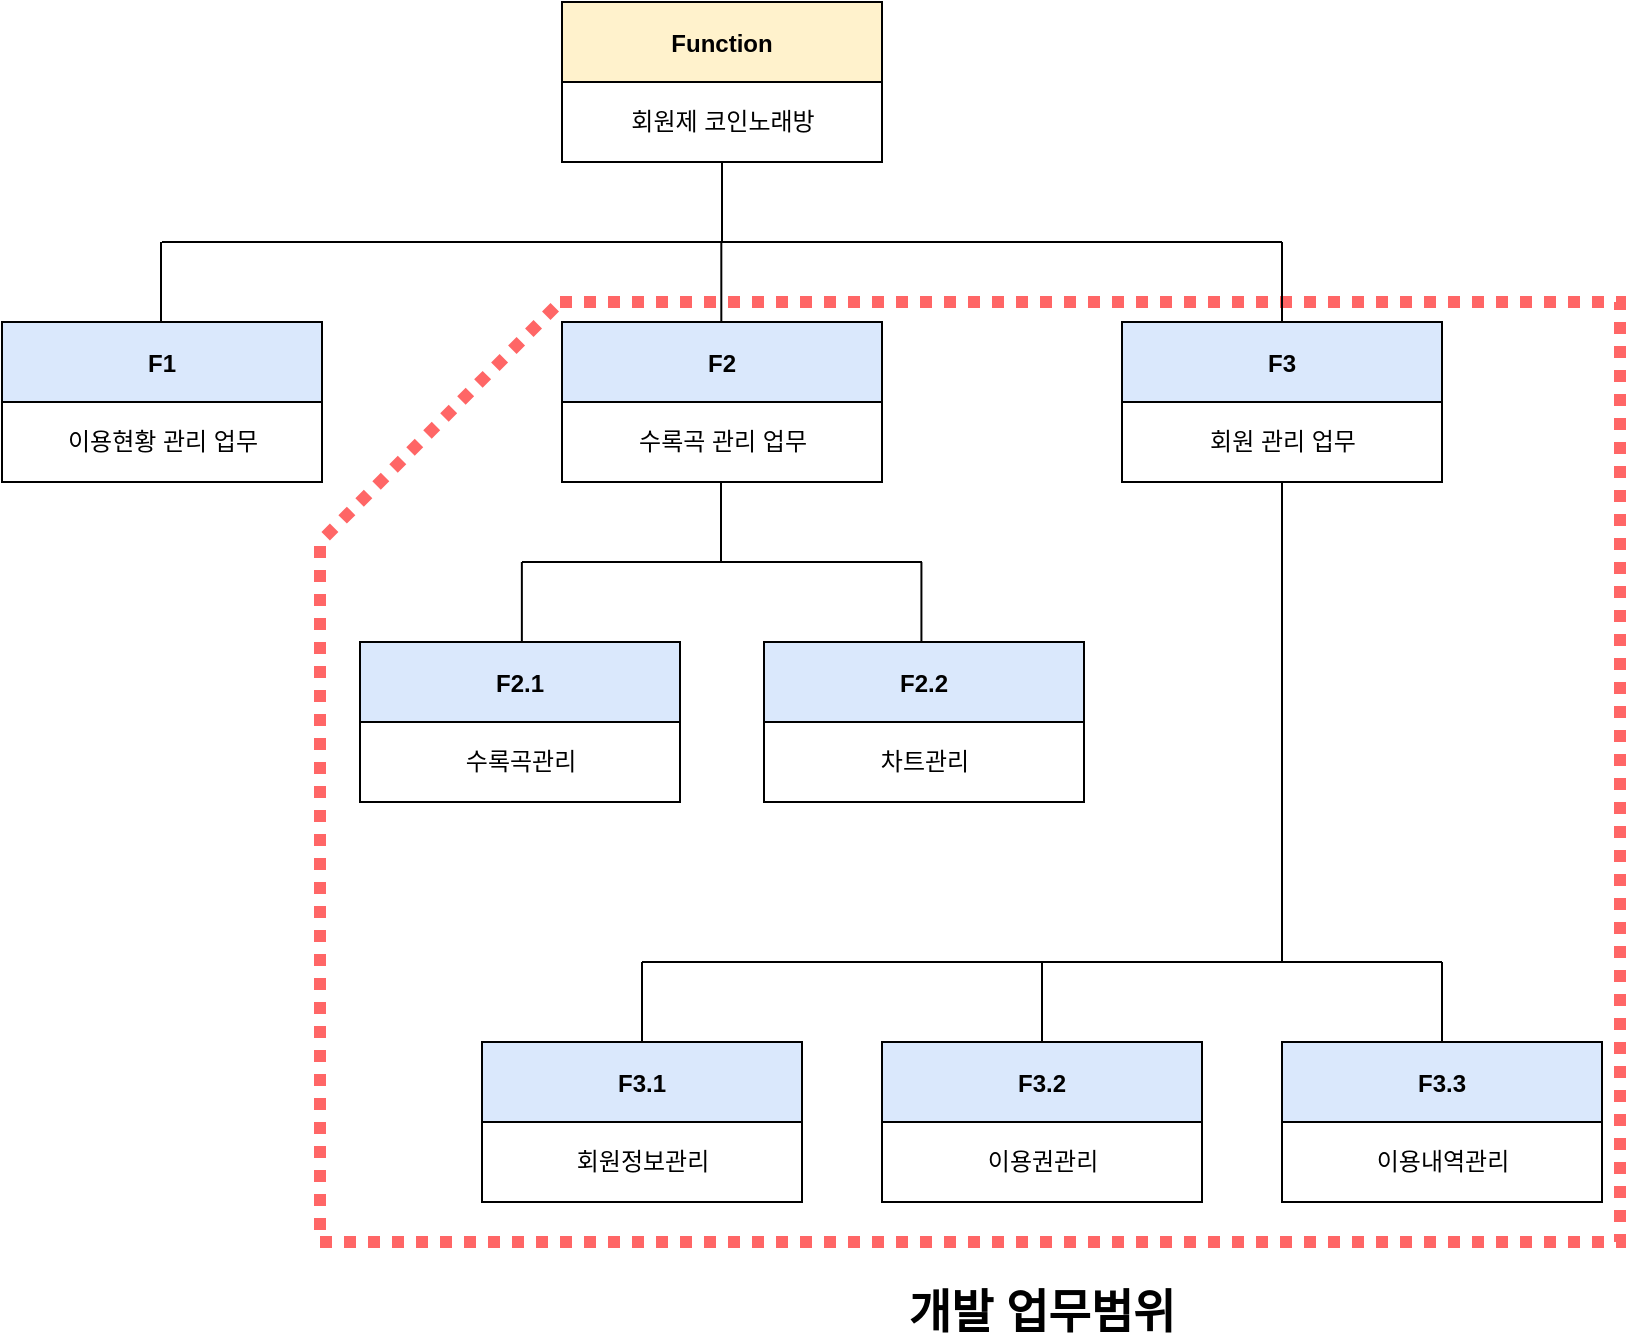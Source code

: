 <mxfile version="17.4.5" type="github">
  <diagram id="UmnkcHYLlbkWY7YtJigW" name="기능분해도">
    <mxGraphModel dx="989" dy="1083" grid="1" gridSize="10" guides="1" tooltips="1" connect="1" arrows="1" fold="1" page="1" pageScale="1" pageWidth="827" pageHeight="1169" math="0" shadow="0">
      <root>
        <mxCell id="0" />
        <mxCell id="1" parent="0" />
        <mxCell id="TtTyZ-AKI0meQdyoexvj-36" value="" style="shape=card;whiteSpace=wrap;html=1;strokeColor=#FF6666;size=120;dashed=1;dashPattern=1 1;strokeWidth=6;" vertex="1" parent="1">
          <mxGeometry x="170" y="470" width="650" height="470" as="geometry" />
        </mxCell>
        <mxCell id="TtTyZ-AKI0meQdyoexvj-1" value="Function" style="swimlane;startSize=40;fillColor=#fff2cc;strokeColor=#000000;" vertex="1" parent="1">
          <mxGeometry x="291" y="320" width="160" height="80" as="geometry" />
        </mxCell>
        <mxCell id="TtTyZ-AKI0meQdyoexvj-2" value="회원제 코인노래방" style="text;html=1;align=center;verticalAlign=middle;resizable=0;points=[];autosize=1;strokeColor=none;fillColor=none;" vertex="1" parent="1">
          <mxGeometry x="316" y="370" width="110" height="20" as="geometry" />
        </mxCell>
        <mxCell id="TtTyZ-AKI0meQdyoexvj-3" value="" style="endArrow=none;html=1;rounded=0;" edge="1" parent="1">
          <mxGeometry width="50" height="50" relative="1" as="geometry">
            <mxPoint x="371" y="440" as="sourcePoint" />
            <mxPoint x="371" y="400" as="targetPoint" />
          </mxGeometry>
        </mxCell>
        <mxCell id="TtTyZ-AKI0meQdyoexvj-4" value="" style="endArrow=none;html=1;rounded=0;" edge="1" parent="1">
          <mxGeometry width="50" height="50" relative="1" as="geometry">
            <mxPoint x="91" y="440" as="sourcePoint" />
            <mxPoint x="371" y="440" as="targetPoint" />
          </mxGeometry>
        </mxCell>
        <mxCell id="TtTyZ-AKI0meQdyoexvj-5" value="" style="endArrow=none;html=1;rounded=0;" edge="1" parent="1">
          <mxGeometry width="50" height="50" relative="1" as="geometry">
            <mxPoint x="90.5" y="480" as="sourcePoint" />
            <mxPoint x="90.5" y="440" as="targetPoint" />
          </mxGeometry>
        </mxCell>
        <mxCell id="TtTyZ-AKI0meQdyoexvj-6" value="F1" style="swimlane;startSize=40;fillColor=#dae8fc;strokeColor=#000000;" vertex="1" parent="1">
          <mxGeometry x="11" y="480" width="160" height="80" as="geometry" />
        </mxCell>
        <mxCell id="TtTyZ-AKI0meQdyoexvj-7" value="이용현황 관리 업무" style="text;html=1;align=center;verticalAlign=middle;resizable=0;points=[];autosize=1;strokeColor=none;fillColor=none;" vertex="1" parent="1">
          <mxGeometry x="31" y="530" width="120" height="20" as="geometry" />
        </mxCell>
        <mxCell id="TtTyZ-AKI0meQdyoexvj-8" value="F2" style="swimlane;startSize=40;fillColor=#dae8fc;strokeColor=#000000;" vertex="1" parent="1">
          <mxGeometry x="291" y="480" width="160" height="80" as="geometry" />
        </mxCell>
        <mxCell id="TtTyZ-AKI0meQdyoexvj-9" value="수록곡 관리 업무" style="text;html=1;align=center;verticalAlign=middle;resizable=0;points=[];autosize=1;strokeColor=none;fillColor=none;" vertex="1" parent="1">
          <mxGeometry x="316" y="530" width="110" height="20" as="geometry" />
        </mxCell>
        <mxCell id="TtTyZ-AKI0meQdyoexvj-10" value="" style="endArrow=none;html=1;rounded=0;" edge="1" parent="1">
          <mxGeometry width="50" height="50" relative="1" as="geometry">
            <mxPoint x="371" y="440" as="sourcePoint" />
            <mxPoint x="651" y="440" as="targetPoint" />
          </mxGeometry>
        </mxCell>
        <mxCell id="TtTyZ-AKI0meQdyoexvj-11" value="" style="endArrow=none;html=1;rounded=0;" edge="1" parent="1">
          <mxGeometry width="50" height="50" relative="1" as="geometry">
            <mxPoint x="370.66" y="480" as="sourcePoint" />
            <mxPoint x="370.66" y="440" as="targetPoint" />
          </mxGeometry>
        </mxCell>
        <mxCell id="TtTyZ-AKI0meQdyoexvj-12" value="" style="endArrow=none;html=1;rounded=0;" edge="1" parent="1">
          <mxGeometry width="50" height="50" relative="1" as="geometry">
            <mxPoint x="651.0" y="480" as="sourcePoint" />
            <mxPoint x="651.0" y="440" as="targetPoint" />
          </mxGeometry>
        </mxCell>
        <mxCell id="TtTyZ-AKI0meQdyoexvj-13" value="F3" style="swimlane;startSize=40;fillColor=#dae8fc;strokeColor=#000000;" vertex="1" parent="1">
          <mxGeometry x="571" y="480" width="160" height="80" as="geometry" />
        </mxCell>
        <mxCell id="TtTyZ-AKI0meQdyoexvj-14" value="회원 관리 업무" style="text;html=1;align=center;verticalAlign=middle;resizable=0;points=[];autosize=1;strokeColor=none;fillColor=none;" vertex="1" parent="TtTyZ-AKI0meQdyoexvj-13">
          <mxGeometry x="35" y="50" width="90" height="20" as="geometry" />
        </mxCell>
        <mxCell id="TtTyZ-AKI0meQdyoexvj-15" value="" style="endArrow=none;html=1;rounded=0;" edge="1" parent="1">
          <mxGeometry width="50" height="50" relative="1" as="geometry">
            <mxPoint x="370.5" y="600" as="sourcePoint" />
            <mxPoint x="370.5" y="560" as="targetPoint" />
          </mxGeometry>
        </mxCell>
        <mxCell id="TtTyZ-AKI0meQdyoexvj-16" value="" style="endArrow=none;html=1;rounded=0;" edge="1" parent="1">
          <mxGeometry width="50" height="50" relative="1" as="geometry">
            <mxPoint x="271" y="600" as="sourcePoint" />
            <mxPoint x="471" y="600" as="targetPoint" />
          </mxGeometry>
        </mxCell>
        <mxCell id="TtTyZ-AKI0meQdyoexvj-17" value="" style="endArrow=none;html=1;rounded=0;" edge="1" parent="1">
          <mxGeometry width="50" height="50" relative="1" as="geometry">
            <mxPoint x="270.93" y="640" as="sourcePoint" />
            <mxPoint x="270.93" y="600" as="targetPoint" />
          </mxGeometry>
        </mxCell>
        <mxCell id="TtTyZ-AKI0meQdyoexvj-18" value="F2.1" style="swimlane;startSize=40;fillColor=#dae8fc;strokeColor=#000000;" vertex="1" parent="1">
          <mxGeometry x="190" y="640" width="160" height="80" as="geometry" />
        </mxCell>
        <mxCell id="TtTyZ-AKI0meQdyoexvj-19" value="수록곡관리" style="text;html=1;align=center;verticalAlign=middle;resizable=0;points=[];autosize=1;strokeColor=none;fillColor=none;" vertex="1" parent="TtTyZ-AKI0meQdyoexvj-18">
          <mxGeometry x="40" y="50" width="80" height="20" as="geometry" />
        </mxCell>
        <mxCell id="TtTyZ-AKI0meQdyoexvj-20" value="F2.2" style="swimlane;startSize=40;fillColor=#dae8fc;strokeColor=#000000;" vertex="1" parent="1">
          <mxGeometry x="392" y="640" width="160" height="80" as="geometry" />
        </mxCell>
        <mxCell id="TtTyZ-AKI0meQdyoexvj-21" value="차트관리" style="text;html=1;align=center;verticalAlign=middle;resizable=0;points=[];autosize=1;strokeColor=none;fillColor=none;" vertex="1" parent="TtTyZ-AKI0meQdyoexvj-20">
          <mxGeometry x="50" y="50" width="60" height="20" as="geometry" />
        </mxCell>
        <mxCell id="TtTyZ-AKI0meQdyoexvj-22" value="" style="endArrow=none;html=1;rounded=0;" edge="1" parent="1">
          <mxGeometry width="50" height="50" relative="1" as="geometry">
            <mxPoint x="470.71" y="640" as="sourcePoint" />
            <mxPoint x="470.71" y="600" as="targetPoint" />
          </mxGeometry>
        </mxCell>
        <mxCell id="TtTyZ-AKI0meQdyoexvj-23" value="" style="endArrow=none;html=1;rounded=0;" edge="1" parent="1">
          <mxGeometry width="50" height="50" relative="1" as="geometry">
            <mxPoint x="651" y="800" as="sourcePoint" />
            <mxPoint x="651" y="560" as="targetPoint" />
          </mxGeometry>
        </mxCell>
        <mxCell id="TtTyZ-AKI0meQdyoexvj-24" value="" style="endArrow=none;html=1;rounded=0;" edge="1" parent="1">
          <mxGeometry width="50" height="50" relative="1" as="geometry">
            <mxPoint x="331" y="800" as="sourcePoint" />
            <mxPoint x="731" y="800" as="targetPoint" />
          </mxGeometry>
        </mxCell>
        <mxCell id="TtTyZ-AKI0meQdyoexvj-25" value="" style="endArrow=none;html=1;rounded=0;" edge="1" parent="1">
          <mxGeometry width="50" height="50" relative="1" as="geometry">
            <mxPoint x="731.0" y="840" as="sourcePoint" />
            <mxPoint x="731.0" y="800" as="targetPoint" />
          </mxGeometry>
        </mxCell>
        <mxCell id="TtTyZ-AKI0meQdyoexvj-26" value="" style="endArrow=none;html=1;rounded=0;" edge="1" parent="1">
          <mxGeometry width="50" height="50" relative="1" as="geometry">
            <mxPoint x="531.0" y="840" as="sourcePoint" />
            <mxPoint x="531.0" y="800" as="targetPoint" />
          </mxGeometry>
        </mxCell>
        <mxCell id="TtTyZ-AKI0meQdyoexvj-28" value="" style="endArrow=none;html=1;rounded=0;" edge="1" parent="1">
          <mxGeometry width="50" height="50" relative="1" as="geometry">
            <mxPoint x="331.0" y="840" as="sourcePoint" />
            <mxPoint x="331.0" y="800" as="targetPoint" />
          </mxGeometry>
        </mxCell>
        <mxCell id="TtTyZ-AKI0meQdyoexvj-29" value="F3.1" style="swimlane;startSize=40;fillColor=#dae8fc;strokeColor=#000000;" vertex="1" parent="1">
          <mxGeometry x="251" y="840" width="160" height="80" as="geometry" />
        </mxCell>
        <mxCell id="TtTyZ-AKI0meQdyoexvj-30" value="회원정보관리" style="text;html=1;align=center;verticalAlign=middle;resizable=0;points=[];autosize=1;strokeColor=none;fillColor=none;" vertex="1" parent="TtTyZ-AKI0meQdyoexvj-29">
          <mxGeometry x="35" y="50" width="90" height="20" as="geometry" />
        </mxCell>
        <mxCell id="TtTyZ-AKI0meQdyoexvj-31" value="F3.2" style="swimlane;startSize=40;fillColor=#dae8fc;strokeColor=#000000;" vertex="1" parent="1">
          <mxGeometry x="451" y="840" width="160" height="80" as="geometry" />
        </mxCell>
        <mxCell id="TtTyZ-AKI0meQdyoexvj-32" value="이용권관리" style="text;html=1;align=center;verticalAlign=middle;resizable=0;points=[];autosize=1;strokeColor=none;fillColor=none;" vertex="1" parent="TtTyZ-AKI0meQdyoexvj-31">
          <mxGeometry x="40" y="50" width="80" height="20" as="geometry" />
        </mxCell>
        <mxCell id="TtTyZ-AKI0meQdyoexvj-33" value="F3.3" style="swimlane;startSize=40;fillColor=#dae8fc;strokeColor=#000000;" vertex="1" parent="1">
          <mxGeometry x="651" y="840" width="160" height="80" as="geometry" />
        </mxCell>
        <mxCell id="TtTyZ-AKI0meQdyoexvj-34" value="이용내역관리" style="text;html=1;align=center;verticalAlign=middle;resizable=0;points=[];autosize=1;strokeColor=none;fillColor=none;" vertex="1" parent="TtTyZ-AKI0meQdyoexvj-33">
          <mxGeometry x="35" y="50" width="90" height="20" as="geometry" />
        </mxCell>
        <mxCell id="TtTyZ-AKI0meQdyoexvj-37" value="&lt;b&gt;&lt;font style=&quot;font-size: 23px&quot;&gt;개발 업무범위&lt;/font&gt;&lt;/b&gt;" style="text;html=1;strokeColor=none;fillColor=none;align=center;verticalAlign=middle;whiteSpace=wrap;rounded=0;dashed=1;dashPattern=1 1;" vertex="1" parent="1">
          <mxGeometry x="446" y="960" width="170" height="30" as="geometry" />
        </mxCell>
      </root>
    </mxGraphModel>
  </diagram>
</mxfile>
